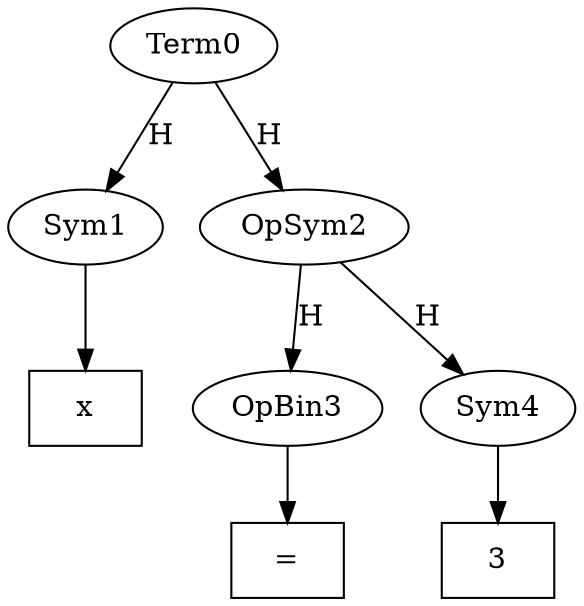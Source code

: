 digraph mathExp{
Term0 -> Sym1 [label=H]
Tx1 [shape=box,label="x"]
Sym1 -> Tx1
Term0 -> OpSym2 [label=H]
OpSym2 -> OpBin3 [label=H]
Te3 [shape=box,label="="]
OpBin3 -> Te3
OpSym2 -> Sym4 [label=H]
T34 [shape=box,label="3"]
Sym4 -> T34
}
